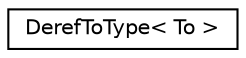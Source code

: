 digraph "Graphical Class Hierarchy"
{
  edge [fontname="Helvetica",fontsize="10",labelfontname="Helvetica",labelfontsize="10"];
  node [fontname="Helvetica",fontsize="10",shape=record];
  rankdir="LR";
  Node0 [label="DerefToType\< To \>",height=0.2,width=0.4,color="black", fillcolor="white", style="filled",URL="$struct_deref_to_type.html"];
}
